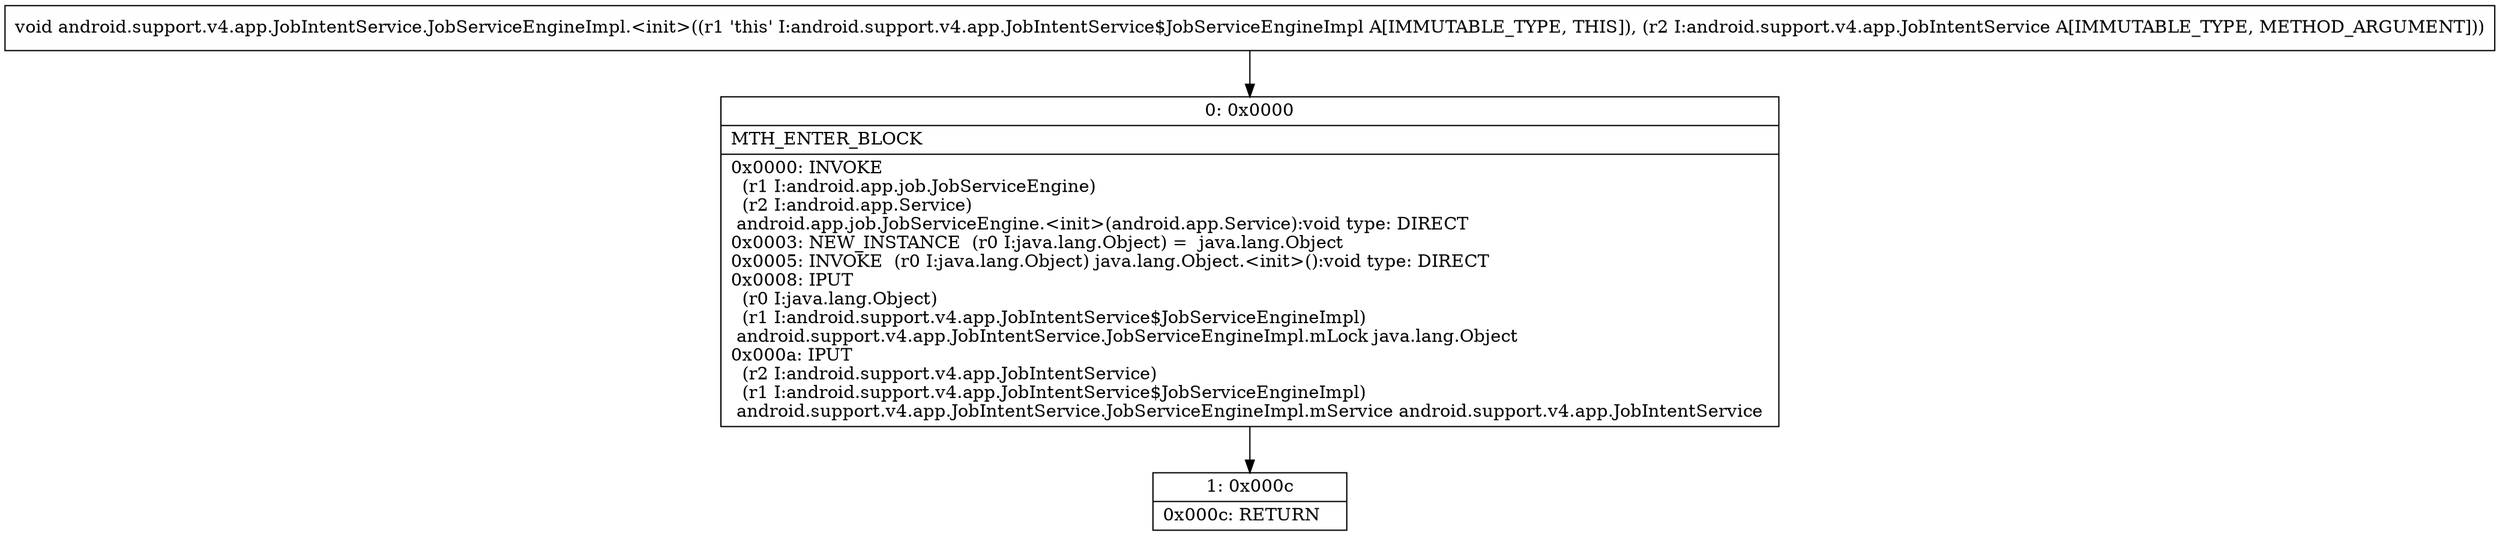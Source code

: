 digraph "CFG forandroid.support.v4.app.JobIntentService.JobServiceEngineImpl.\<init\>(Landroid\/support\/v4\/app\/JobIntentService;)V" {
Node_0 [shape=record,label="{0\:\ 0x0000|MTH_ENTER_BLOCK\l|0x0000: INVOKE  \l  (r1 I:android.app.job.JobServiceEngine)\l  (r2 I:android.app.Service)\l android.app.job.JobServiceEngine.\<init\>(android.app.Service):void type: DIRECT \l0x0003: NEW_INSTANCE  (r0 I:java.lang.Object) =  java.lang.Object \l0x0005: INVOKE  (r0 I:java.lang.Object) java.lang.Object.\<init\>():void type: DIRECT \l0x0008: IPUT  \l  (r0 I:java.lang.Object)\l  (r1 I:android.support.v4.app.JobIntentService$JobServiceEngineImpl)\l android.support.v4.app.JobIntentService.JobServiceEngineImpl.mLock java.lang.Object \l0x000a: IPUT  \l  (r2 I:android.support.v4.app.JobIntentService)\l  (r1 I:android.support.v4.app.JobIntentService$JobServiceEngineImpl)\l android.support.v4.app.JobIntentService.JobServiceEngineImpl.mService android.support.v4.app.JobIntentService \l}"];
Node_1 [shape=record,label="{1\:\ 0x000c|0x000c: RETURN   \l}"];
MethodNode[shape=record,label="{void android.support.v4.app.JobIntentService.JobServiceEngineImpl.\<init\>((r1 'this' I:android.support.v4.app.JobIntentService$JobServiceEngineImpl A[IMMUTABLE_TYPE, THIS]), (r2 I:android.support.v4.app.JobIntentService A[IMMUTABLE_TYPE, METHOD_ARGUMENT])) }"];
MethodNode -> Node_0;
Node_0 -> Node_1;
}

